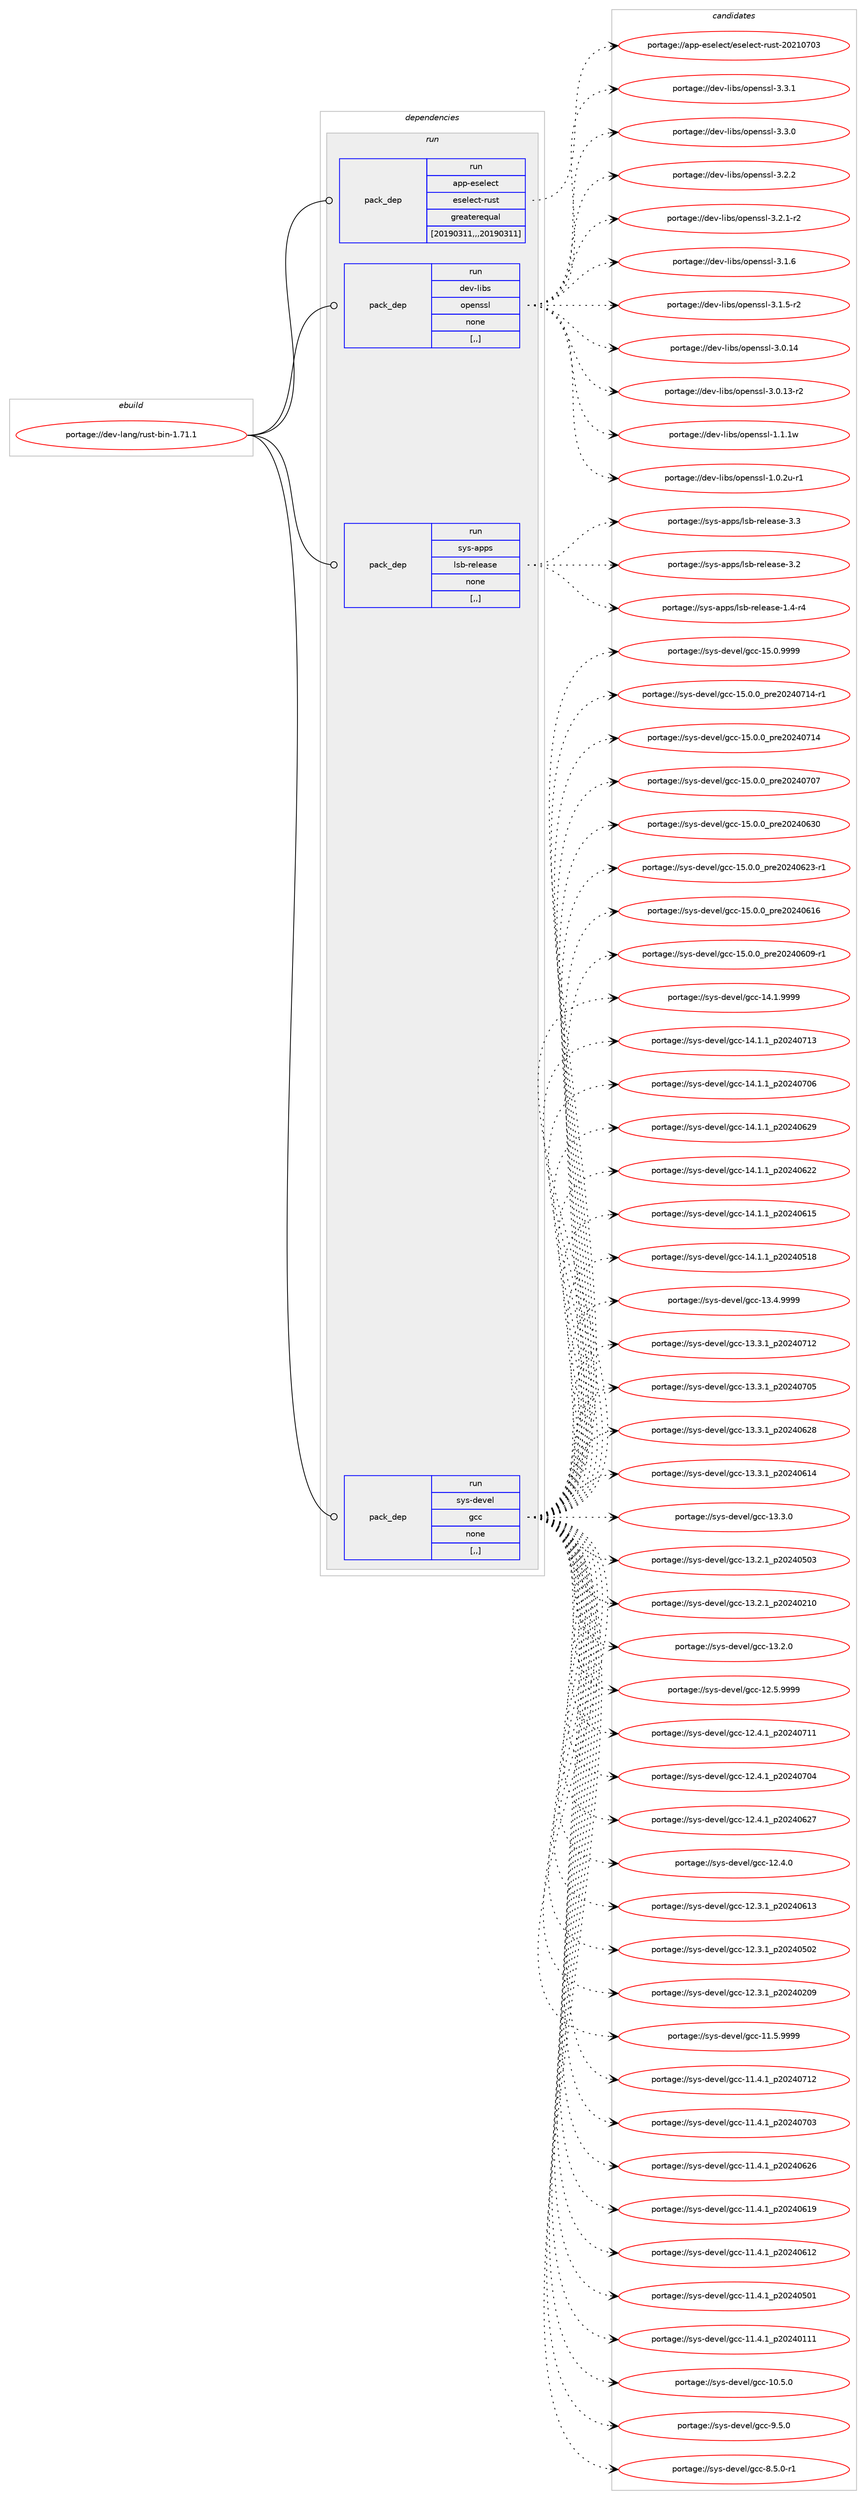 digraph prolog {

# *************
# Graph options
# *************

newrank=true;
concentrate=true;
compound=true;
graph [rankdir=LR,fontname=Helvetica,fontsize=10,ranksep=1.5];#, ranksep=2.5, nodesep=0.2];
edge  [arrowhead=vee];
node  [fontname=Helvetica,fontsize=10];

# **********
# The ebuild
# **********

subgraph cluster_leftcol {
color=gray;
rank=same;
label=<<i>ebuild</i>>;
id [label="portage://dev-lang/rust-bin-1.71.1", color=red, width=4, href="../dev-lang/rust-bin-1.71.1.svg"];
}

# ****************
# The dependencies
# ****************

subgraph cluster_midcol {
color=gray;
label=<<i>dependencies</i>>;
subgraph cluster_compile {
fillcolor="#eeeeee";
style=filled;
label=<<i>compile</i>>;
}
subgraph cluster_compileandrun {
fillcolor="#eeeeee";
style=filled;
label=<<i>compile and run</i>>;
}
subgraph cluster_run {
fillcolor="#eeeeee";
style=filled;
label=<<i>run</i>>;
subgraph pack77983 {
dependency104305 [label=<<TABLE BORDER="0" CELLBORDER="1" CELLSPACING="0" CELLPADDING="4" WIDTH="220"><TR><TD ROWSPAN="6" CELLPADDING="30">pack_dep</TD></TR><TR><TD WIDTH="110">run</TD></TR><TR><TD>app-eselect</TD></TR><TR><TD>eselect-rust</TD></TR><TR><TD>greaterequal</TD></TR><TR><TD>[20190311,,,20190311]</TD></TR></TABLE>>, shape=none, color=blue];
}
id:e -> dependency104305:w [weight=20,style="solid",arrowhead="odot"];
subgraph pack77984 {
dependency104306 [label=<<TABLE BORDER="0" CELLBORDER="1" CELLSPACING="0" CELLPADDING="4" WIDTH="220"><TR><TD ROWSPAN="6" CELLPADDING="30">pack_dep</TD></TR><TR><TD WIDTH="110">run</TD></TR><TR><TD>dev-libs</TD></TR><TR><TD>openssl</TD></TR><TR><TD>none</TD></TR><TR><TD>[,,]</TD></TR></TABLE>>, shape=none, color=blue];
}
id:e -> dependency104306:w [weight=20,style="solid",arrowhead="odot"];
subgraph pack77985 {
dependency104307 [label=<<TABLE BORDER="0" CELLBORDER="1" CELLSPACING="0" CELLPADDING="4" WIDTH="220"><TR><TD ROWSPAN="6" CELLPADDING="30">pack_dep</TD></TR><TR><TD WIDTH="110">run</TD></TR><TR><TD>sys-apps</TD></TR><TR><TD>lsb-release</TD></TR><TR><TD>none</TD></TR><TR><TD>[,,]</TD></TR></TABLE>>, shape=none, color=blue];
}
id:e -> dependency104307:w [weight=20,style="solid",arrowhead="odot"];
subgraph pack77986 {
dependency104308 [label=<<TABLE BORDER="0" CELLBORDER="1" CELLSPACING="0" CELLPADDING="4" WIDTH="220"><TR><TD ROWSPAN="6" CELLPADDING="30">pack_dep</TD></TR><TR><TD WIDTH="110">run</TD></TR><TR><TD>sys-devel</TD></TR><TR><TD>gcc</TD></TR><TR><TD>none</TD></TR><TR><TD>[,,]</TD></TR></TABLE>>, shape=none, color=blue];
}
id:e -> dependency104308:w [weight=20,style="solid",arrowhead="odot"];
}
}

# **************
# The candidates
# **************

subgraph cluster_choices {
rank=same;
color=gray;
label=<<i>candidates</i>>;

subgraph choice77983 {
color=black;
nodesep=1;
choice971121124510111510110810199116471011151011081019911645114117115116455048504948554851 [label="portage://app-eselect/eselect-rust-20210703", color=red, width=4,href="../app-eselect/eselect-rust-20210703.svg"];
dependency104305:e -> choice971121124510111510110810199116471011151011081019911645114117115116455048504948554851:w [style=dotted,weight="100"];
}
subgraph choice77984 {
color=black;
nodesep=1;
choice100101118451081059811547111112101110115115108455146514649 [label="portage://dev-libs/openssl-3.3.1", color=red, width=4,href="../dev-libs/openssl-3.3.1.svg"];
choice100101118451081059811547111112101110115115108455146514648 [label="portage://dev-libs/openssl-3.3.0", color=red, width=4,href="../dev-libs/openssl-3.3.0.svg"];
choice100101118451081059811547111112101110115115108455146504650 [label="portage://dev-libs/openssl-3.2.2", color=red, width=4,href="../dev-libs/openssl-3.2.2.svg"];
choice1001011184510810598115471111121011101151151084551465046494511450 [label="portage://dev-libs/openssl-3.2.1-r2", color=red, width=4,href="../dev-libs/openssl-3.2.1-r2.svg"];
choice100101118451081059811547111112101110115115108455146494654 [label="portage://dev-libs/openssl-3.1.6", color=red, width=4,href="../dev-libs/openssl-3.1.6.svg"];
choice1001011184510810598115471111121011101151151084551464946534511450 [label="portage://dev-libs/openssl-3.1.5-r2", color=red, width=4,href="../dev-libs/openssl-3.1.5-r2.svg"];
choice10010111845108105981154711111210111011511510845514648464952 [label="portage://dev-libs/openssl-3.0.14", color=red, width=4,href="../dev-libs/openssl-3.0.14.svg"];
choice100101118451081059811547111112101110115115108455146484649514511450 [label="portage://dev-libs/openssl-3.0.13-r2", color=red, width=4,href="../dev-libs/openssl-3.0.13-r2.svg"];
choice100101118451081059811547111112101110115115108454946494649119 [label="portage://dev-libs/openssl-1.1.1w", color=red, width=4,href="../dev-libs/openssl-1.1.1w.svg"];
choice1001011184510810598115471111121011101151151084549464846501174511449 [label="portage://dev-libs/openssl-1.0.2u-r1", color=red, width=4,href="../dev-libs/openssl-1.0.2u-r1.svg"];
dependency104306:e -> choice100101118451081059811547111112101110115115108455146514649:w [style=dotted,weight="100"];
dependency104306:e -> choice100101118451081059811547111112101110115115108455146514648:w [style=dotted,weight="100"];
dependency104306:e -> choice100101118451081059811547111112101110115115108455146504650:w [style=dotted,weight="100"];
dependency104306:e -> choice1001011184510810598115471111121011101151151084551465046494511450:w [style=dotted,weight="100"];
dependency104306:e -> choice100101118451081059811547111112101110115115108455146494654:w [style=dotted,weight="100"];
dependency104306:e -> choice1001011184510810598115471111121011101151151084551464946534511450:w [style=dotted,weight="100"];
dependency104306:e -> choice10010111845108105981154711111210111011511510845514648464952:w [style=dotted,weight="100"];
dependency104306:e -> choice100101118451081059811547111112101110115115108455146484649514511450:w [style=dotted,weight="100"];
dependency104306:e -> choice100101118451081059811547111112101110115115108454946494649119:w [style=dotted,weight="100"];
dependency104306:e -> choice1001011184510810598115471111121011101151151084549464846501174511449:w [style=dotted,weight="100"];
}
subgraph choice77985 {
color=black;
nodesep=1;
choice11512111545971121121154710811598451141011081019711510145514651 [label="portage://sys-apps/lsb-release-3.3", color=red, width=4,href="../sys-apps/lsb-release-3.3.svg"];
choice11512111545971121121154710811598451141011081019711510145514650 [label="portage://sys-apps/lsb-release-3.2", color=red, width=4,href="../sys-apps/lsb-release-3.2.svg"];
choice115121115459711211211547108115984511410110810197115101454946524511452 [label="portage://sys-apps/lsb-release-1.4-r4", color=red, width=4,href="../sys-apps/lsb-release-1.4-r4.svg"];
dependency104307:e -> choice11512111545971121121154710811598451141011081019711510145514651:w [style=dotted,weight="100"];
dependency104307:e -> choice11512111545971121121154710811598451141011081019711510145514650:w [style=dotted,weight="100"];
dependency104307:e -> choice115121115459711211211547108115984511410110810197115101454946524511452:w [style=dotted,weight="100"];
}
subgraph choice77986 {
color=black;
nodesep=1;
choice1151211154510010111810110847103999945495346484657575757 [label="portage://sys-devel/gcc-15.0.9999", color=red, width=4,href="../sys-devel/gcc-15.0.9999.svg"];
choice11512111545100101118101108471039999454953464846489511211410150485052485549524511449 [label="portage://sys-devel/gcc-15.0.0_pre20240714-r1", color=red, width=4,href="../sys-devel/gcc-15.0.0_pre20240714-r1.svg"];
choice1151211154510010111810110847103999945495346484648951121141015048505248554952 [label="portage://sys-devel/gcc-15.0.0_pre20240714", color=red, width=4,href="../sys-devel/gcc-15.0.0_pre20240714.svg"];
choice1151211154510010111810110847103999945495346484648951121141015048505248554855 [label="portage://sys-devel/gcc-15.0.0_pre20240707", color=red, width=4,href="../sys-devel/gcc-15.0.0_pre20240707.svg"];
choice1151211154510010111810110847103999945495346484648951121141015048505248545148 [label="portage://sys-devel/gcc-15.0.0_pre20240630", color=red, width=4,href="../sys-devel/gcc-15.0.0_pre20240630.svg"];
choice11512111545100101118101108471039999454953464846489511211410150485052485450514511449 [label="portage://sys-devel/gcc-15.0.0_pre20240623-r1", color=red, width=4,href="../sys-devel/gcc-15.0.0_pre20240623-r1.svg"];
choice1151211154510010111810110847103999945495346484648951121141015048505248544954 [label="portage://sys-devel/gcc-15.0.0_pre20240616", color=red, width=4,href="../sys-devel/gcc-15.0.0_pre20240616.svg"];
choice11512111545100101118101108471039999454953464846489511211410150485052485448574511449 [label="portage://sys-devel/gcc-15.0.0_pre20240609-r1", color=red, width=4,href="../sys-devel/gcc-15.0.0_pre20240609-r1.svg"];
choice1151211154510010111810110847103999945495246494657575757 [label="portage://sys-devel/gcc-14.1.9999", color=red, width=4,href="../sys-devel/gcc-14.1.9999.svg"];
choice1151211154510010111810110847103999945495246494649951125048505248554951 [label="portage://sys-devel/gcc-14.1.1_p20240713", color=red, width=4,href="../sys-devel/gcc-14.1.1_p20240713.svg"];
choice1151211154510010111810110847103999945495246494649951125048505248554854 [label="portage://sys-devel/gcc-14.1.1_p20240706", color=red, width=4,href="../sys-devel/gcc-14.1.1_p20240706.svg"];
choice1151211154510010111810110847103999945495246494649951125048505248545057 [label="portage://sys-devel/gcc-14.1.1_p20240629", color=red, width=4,href="../sys-devel/gcc-14.1.1_p20240629.svg"];
choice1151211154510010111810110847103999945495246494649951125048505248545050 [label="portage://sys-devel/gcc-14.1.1_p20240622", color=red, width=4,href="../sys-devel/gcc-14.1.1_p20240622.svg"];
choice1151211154510010111810110847103999945495246494649951125048505248544953 [label="portage://sys-devel/gcc-14.1.1_p20240615", color=red, width=4,href="../sys-devel/gcc-14.1.1_p20240615.svg"];
choice1151211154510010111810110847103999945495246494649951125048505248534956 [label="portage://sys-devel/gcc-14.1.1_p20240518", color=red, width=4,href="../sys-devel/gcc-14.1.1_p20240518.svg"];
choice1151211154510010111810110847103999945495146524657575757 [label="portage://sys-devel/gcc-13.4.9999", color=red, width=4,href="../sys-devel/gcc-13.4.9999.svg"];
choice1151211154510010111810110847103999945495146514649951125048505248554950 [label="portage://sys-devel/gcc-13.3.1_p20240712", color=red, width=4,href="../sys-devel/gcc-13.3.1_p20240712.svg"];
choice1151211154510010111810110847103999945495146514649951125048505248554853 [label="portage://sys-devel/gcc-13.3.1_p20240705", color=red, width=4,href="../sys-devel/gcc-13.3.1_p20240705.svg"];
choice1151211154510010111810110847103999945495146514649951125048505248545056 [label="portage://sys-devel/gcc-13.3.1_p20240628", color=red, width=4,href="../sys-devel/gcc-13.3.1_p20240628.svg"];
choice1151211154510010111810110847103999945495146514649951125048505248544952 [label="portage://sys-devel/gcc-13.3.1_p20240614", color=red, width=4,href="../sys-devel/gcc-13.3.1_p20240614.svg"];
choice1151211154510010111810110847103999945495146514648 [label="portage://sys-devel/gcc-13.3.0", color=red, width=4,href="../sys-devel/gcc-13.3.0.svg"];
choice1151211154510010111810110847103999945495146504649951125048505248534851 [label="portage://sys-devel/gcc-13.2.1_p20240503", color=red, width=4,href="../sys-devel/gcc-13.2.1_p20240503.svg"];
choice1151211154510010111810110847103999945495146504649951125048505248504948 [label="portage://sys-devel/gcc-13.2.1_p20240210", color=red, width=4,href="../sys-devel/gcc-13.2.1_p20240210.svg"];
choice1151211154510010111810110847103999945495146504648 [label="portage://sys-devel/gcc-13.2.0", color=red, width=4,href="../sys-devel/gcc-13.2.0.svg"];
choice1151211154510010111810110847103999945495046534657575757 [label="portage://sys-devel/gcc-12.5.9999", color=red, width=4,href="../sys-devel/gcc-12.5.9999.svg"];
choice1151211154510010111810110847103999945495046524649951125048505248554949 [label="portage://sys-devel/gcc-12.4.1_p20240711", color=red, width=4,href="../sys-devel/gcc-12.4.1_p20240711.svg"];
choice1151211154510010111810110847103999945495046524649951125048505248554852 [label="portage://sys-devel/gcc-12.4.1_p20240704", color=red, width=4,href="../sys-devel/gcc-12.4.1_p20240704.svg"];
choice1151211154510010111810110847103999945495046524649951125048505248545055 [label="portage://sys-devel/gcc-12.4.1_p20240627", color=red, width=4,href="../sys-devel/gcc-12.4.1_p20240627.svg"];
choice1151211154510010111810110847103999945495046524648 [label="portage://sys-devel/gcc-12.4.0", color=red, width=4,href="../sys-devel/gcc-12.4.0.svg"];
choice1151211154510010111810110847103999945495046514649951125048505248544951 [label="portage://sys-devel/gcc-12.3.1_p20240613", color=red, width=4,href="../sys-devel/gcc-12.3.1_p20240613.svg"];
choice1151211154510010111810110847103999945495046514649951125048505248534850 [label="portage://sys-devel/gcc-12.3.1_p20240502", color=red, width=4,href="../sys-devel/gcc-12.3.1_p20240502.svg"];
choice1151211154510010111810110847103999945495046514649951125048505248504857 [label="portage://sys-devel/gcc-12.3.1_p20240209", color=red, width=4,href="../sys-devel/gcc-12.3.1_p20240209.svg"];
choice1151211154510010111810110847103999945494946534657575757 [label="portage://sys-devel/gcc-11.5.9999", color=red, width=4,href="../sys-devel/gcc-11.5.9999.svg"];
choice1151211154510010111810110847103999945494946524649951125048505248554950 [label="portage://sys-devel/gcc-11.4.1_p20240712", color=red, width=4,href="../sys-devel/gcc-11.4.1_p20240712.svg"];
choice1151211154510010111810110847103999945494946524649951125048505248554851 [label="portage://sys-devel/gcc-11.4.1_p20240703", color=red, width=4,href="../sys-devel/gcc-11.4.1_p20240703.svg"];
choice1151211154510010111810110847103999945494946524649951125048505248545054 [label="portage://sys-devel/gcc-11.4.1_p20240626", color=red, width=4,href="../sys-devel/gcc-11.4.1_p20240626.svg"];
choice1151211154510010111810110847103999945494946524649951125048505248544957 [label="portage://sys-devel/gcc-11.4.1_p20240619", color=red, width=4,href="../sys-devel/gcc-11.4.1_p20240619.svg"];
choice1151211154510010111810110847103999945494946524649951125048505248544950 [label="portage://sys-devel/gcc-11.4.1_p20240612", color=red, width=4,href="../sys-devel/gcc-11.4.1_p20240612.svg"];
choice1151211154510010111810110847103999945494946524649951125048505248534849 [label="portage://sys-devel/gcc-11.4.1_p20240501", color=red, width=4,href="../sys-devel/gcc-11.4.1_p20240501.svg"];
choice1151211154510010111810110847103999945494946524649951125048505248494949 [label="portage://sys-devel/gcc-11.4.1_p20240111", color=red, width=4,href="../sys-devel/gcc-11.4.1_p20240111.svg"];
choice1151211154510010111810110847103999945494846534648 [label="portage://sys-devel/gcc-10.5.0", color=red, width=4,href="../sys-devel/gcc-10.5.0.svg"];
choice11512111545100101118101108471039999455746534648 [label="portage://sys-devel/gcc-9.5.0", color=red, width=4,href="../sys-devel/gcc-9.5.0.svg"];
choice115121115451001011181011084710399994556465346484511449 [label="portage://sys-devel/gcc-8.5.0-r1", color=red, width=4,href="../sys-devel/gcc-8.5.0-r1.svg"];
dependency104308:e -> choice1151211154510010111810110847103999945495346484657575757:w [style=dotted,weight="100"];
dependency104308:e -> choice11512111545100101118101108471039999454953464846489511211410150485052485549524511449:w [style=dotted,weight="100"];
dependency104308:e -> choice1151211154510010111810110847103999945495346484648951121141015048505248554952:w [style=dotted,weight="100"];
dependency104308:e -> choice1151211154510010111810110847103999945495346484648951121141015048505248554855:w [style=dotted,weight="100"];
dependency104308:e -> choice1151211154510010111810110847103999945495346484648951121141015048505248545148:w [style=dotted,weight="100"];
dependency104308:e -> choice11512111545100101118101108471039999454953464846489511211410150485052485450514511449:w [style=dotted,weight="100"];
dependency104308:e -> choice1151211154510010111810110847103999945495346484648951121141015048505248544954:w [style=dotted,weight="100"];
dependency104308:e -> choice11512111545100101118101108471039999454953464846489511211410150485052485448574511449:w [style=dotted,weight="100"];
dependency104308:e -> choice1151211154510010111810110847103999945495246494657575757:w [style=dotted,weight="100"];
dependency104308:e -> choice1151211154510010111810110847103999945495246494649951125048505248554951:w [style=dotted,weight="100"];
dependency104308:e -> choice1151211154510010111810110847103999945495246494649951125048505248554854:w [style=dotted,weight="100"];
dependency104308:e -> choice1151211154510010111810110847103999945495246494649951125048505248545057:w [style=dotted,weight="100"];
dependency104308:e -> choice1151211154510010111810110847103999945495246494649951125048505248545050:w [style=dotted,weight="100"];
dependency104308:e -> choice1151211154510010111810110847103999945495246494649951125048505248544953:w [style=dotted,weight="100"];
dependency104308:e -> choice1151211154510010111810110847103999945495246494649951125048505248534956:w [style=dotted,weight="100"];
dependency104308:e -> choice1151211154510010111810110847103999945495146524657575757:w [style=dotted,weight="100"];
dependency104308:e -> choice1151211154510010111810110847103999945495146514649951125048505248554950:w [style=dotted,weight="100"];
dependency104308:e -> choice1151211154510010111810110847103999945495146514649951125048505248554853:w [style=dotted,weight="100"];
dependency104308:e -> choice1151211154510010111810110847103999945495146514649951125048505248545056:w [style=dotted,weight="100"];
dependency104308:e -> choice1151211154510010111810110847103999945495146514649951125048505248544952:w [style=dotted,weight="100"];
dependency104308:e -> choice1151211154510010111810110847103999945495146514648:w [style=dotted,weight="100"];
dependency104308:e -> choice1151211154510010111810110847103999945495146504649951125048505248534851:w [style=dotted,weight="100"];
dependency104308:e -> choice1151211154510010111810110847103999945495146504649951125048505248504948:w [style=dotted,weight="100"];
dependency104308:e -> choice1151211154510010111810110847103999945495146504648:w [style=dotted,weight="100"];
dependency104308:e -> choice1151211154510010111810110847103999945495046534657575757:w [style=dotted,weight="100"];
dependency104308:e -> choice1151211154510010111810110847103999945495046524649951125048505248554949:w [style=dotted,weight="100"];
dependency104308:e -> choice1151211154510010111810110847103999945495046524649951125048505248554852:w [style=dotted,weight="100"];
dependency104308:e -> choice1151211154510010111810110847103999945495046524649951125048505248545055:w [style=dotted,weight="100"];
dependency104308:e -> choice1151211154510010111810110847103999945495046524648:w [style=dotted,weight="100"];
dependency104308:e -> choice1151211154510010111810110847103999945495046514649951125048505248544951:w [style=dotted,weight="100"];
dependency104308:e -> choice1151211154510010111810110847103999945495046514649951125048505248534850:w [style=dotted,weight="100"];
dependency104308:e -> choice1151211154510010111810110847103999945495046514649951125048505248504857:w [style=dotted,weight="100"];
dependency104308:e -> choice1151211154510010111810110847103999945494946534657575757:w [style=dotted,weight="100"];
dependency104308:e -> choice1151211154510010111810110847103999945494946524649951125048505248554950:w [style=dotted,weight="100"];
dependency104308:e -> choice1151211154510010111810110847103999945494946524649951125048505248554851:w [style=dotted,weight="100"];
dependency104308:e -> choice1151211154510010111810110847103999945494946524649951125048505248545054:w [style=dotted,weight="100"];
dependency104308:e -> choice1151211154510010111810110847103999945494946524649951125048505248544957:w [style=dotted,weight="100"];
dependency104308:e -> choice1151211154510010111810110847103999945494946524649951125048505248544950:w [style=dotted,weight="100"];
dependency104308:e -> choice1151211154510010111810110847103999945494946524649951125048505248534849:w [style=dotted,weight="100"];
dependency104308:e -> choice1151211154510010111810110847103999945494946524649951125048505248494949:w [style=dotted,weight="100"];
dependency104308:e -> choice1151211154510010111810110847103999945494846534648:w [style=dotted,weight="100"];
dependency104308:e -> choice11512111545100101118101108471039999455746534648:w [style=dotted,weight="100"];
dependency104308:e -> choice115121115451001011181011084710399994556465346484511449:w [style=dotted,weight="100"];
}
}

}
